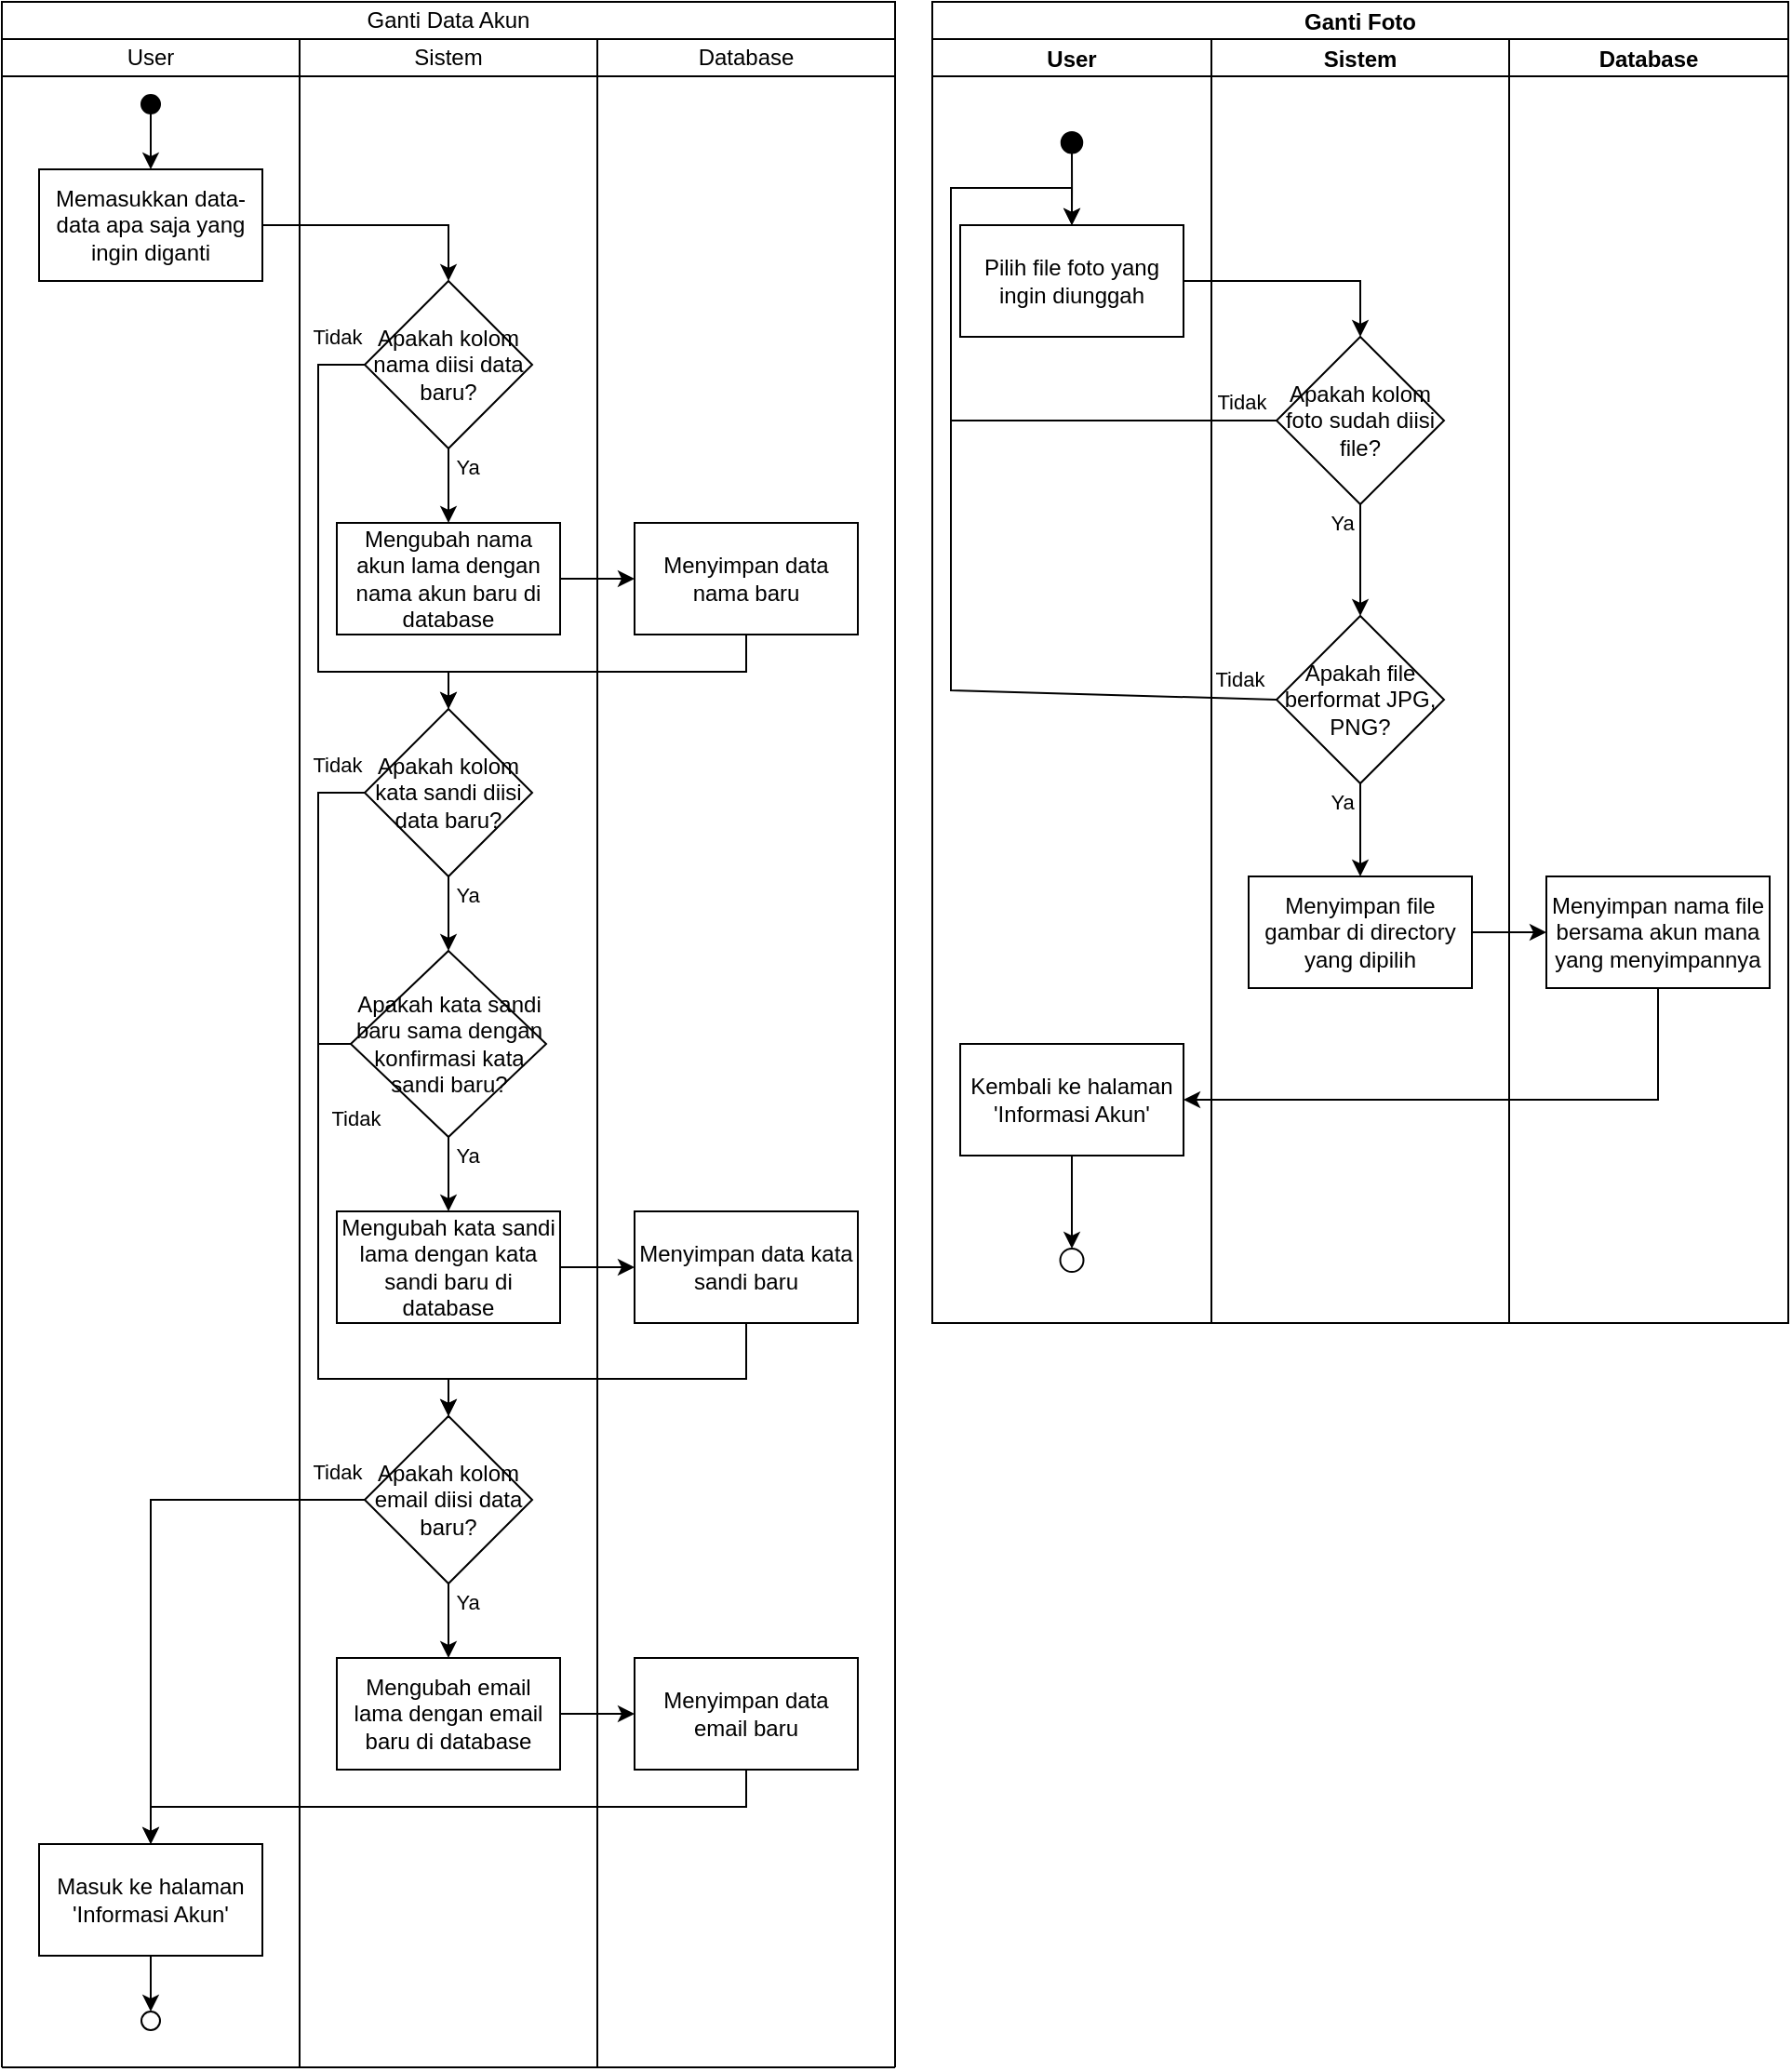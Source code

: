 <mxfile version="16.0.0" type="device"><diagram id="rXPVITZmrT56_j65TwIH" name="Page-1"><mxGraphModel dx="827" dy="1583" grid="1" gridSize="10" guides="1" tooltips="1" connect="1" arrows="1" fold="1" page="1" pageScale="1" pageWidth="850" pageHeight="1100" math="0" shadow="0"><root><mxCell id="0"/><mxCell id="1" parent="0"/><mxCell id="rUQbwly1Mb2jgjOu4eUO-1" value="User" style="rounded=0;whiteSpace=wrap;html=1;" parent="1" vertex="1"><mxGeometry y="-1080" width="160" height="20" as="geometry"/></mxCell><mxCell id="rUQbwly1Mb2jgjOu4eUO-3" value="Sistem" style="rounded=0;whiteSpace=wrap;html=1;" parent="1" vertex="1"><mxGeometry x="160" y="-1080" width="160" height="20" as="geometry"/></mxCell><mxCell id="rUQbwly1Mb2jgjOu4eUO-4" value="Database" style="rounded=0;whiteSpace=wrap;html=1;" parent="1" vertex="1"><mxGeometry x="320" y="-1080" width="160" height="20" as="geometry"/></mxCell><mxCell id="rUQbwly1Mb2jgjOu4eUO-5" value="Ganti Data Akun" style="rounded=0;whiteSpace=wrap;html=1;" parent="1" vertex="1"><mxGeometry y="-1100" width="480" height="20" as="geometry"/></mxCell><mxCell id="rUQbwly1Mb2jgjOu4eUO-6" value="" style="endArrow=none;html=1;rounded=0;entryX=0;entryY=1;entryDx=0;entryDy=0;" parent="1" target="rUQbwly1Mb2jgjOu4eUO-1" edge="1"><mxGeometry width="50" height="50" relative="1" as="geometry"><mxPoint y="10" as="sourcePoint"/><mxPoint y="-1040" as="targetPoint"/></mxGeometry></mxCell><mxCell id="rUQbwly1Mb2jgjOu4eUO-7" value="" style="endArrow=none;html=1;rounded=0;entryX=0;entryY=1;entryDx=0;entryDy=0;" parent="1" target="rUQbwly1Mb2jgjOu4eUO-3" edge="1"><mxGeometry width="50" height="50" relative="1" as="geometry"><mxPoint x="160" y="10" as="sourcePoint"/><mxPoint x="160" y="-1040" as="targetPoint"/></mxGeometry></mxCell><mxCell id="rUQbwly1Mb2jgjOu4eUO-8" value="" style="endArrow=none;html=1;rounded=0;entryX=1;entryY=1;entryDx=0;entryDy=0;" parent="1" target="rUQbwly1Mb2jgjOu4eUO-4" edge="1"><mxGeometry width="50" height="50" relative="1" as="geometry"><mxPoint x="480" y="10" as="sourcePoint"/><mxPoint x="480" y="-1040" as="targetPoint"/></mxGeometry></mxCell><mxCell id="rUQbwly1Mb2jgjOu4eUO-10" value="" style="endArrow=none;html=1;rounded=0;entryX=0;entryY=1;entryDx=0;entryDy=0;" parent="1" target="rUQbwly1Mb2jgjOu4eUO-4" edge="1"><mxGeometry width="50" height="50" relative="1" as="geometry"><mxPoint x="320" y="10" as="sourcePoint"/><mxPoint x="320" y="-1040" as="targetPoint"/></mxGeometry></mxCell><mxCell id="rUQbwly1Mb2jgjOu4eUO-16" style="edgeStyle=orthogonalEdgeStyle;rounded=0;orthogonalLoop=1;jettySize=auto;html=1;entryX=0.5;entryY=0;entryDx=0;entryDy=0;" parent="1" source="rUQbwly1Mb2jgjOu4eUO-11" target="rUQbwly1Mb2jgjOu4eUO-14" edge="1"><mxGeometry relative="1" as="geometry"/></mxCell><mxCell id="rUQbwly1Mb2jgjOu4eUO-11" value="Memasukkan data-data apa saja yang ingin diganti" style="rounded=0;whiteSpace=wrap;html=1;" parent="1" vertex="1"><mxGeometry x="20" y="-1010" width="120" height="60" as="geometry"/></mxCell><mxCell id="rUQbwly1Mb2jgjOu4eUO-13" style="edgeStyle=orthogonalEdgeStyle;rounded=0;orthogonalLoop=1;jettySize=auto;html=1;entryX=0.5;entryY=0;entryDx=0;entryDy=0;" parent="1" source="rUQbwly1Mb2jgjOu4eUO-12" target="rUQbwly1Mb2jgjOu4eUO-11" edge="1"><mxGeometry relative="1" as="geometry"/></mxCell><mxCell id="rUQbwly1Mb2jgjOu4eUO-12" value="" style="ellipse;whiteSpace=wrap;html=1;aspect=fixed;fillColor=#000000;" parent="1" vertex="1"><mxGeometry x="75" y="-1050" width="10" height="10" as="geometry"/></mxCell><mxCell id="rUQbwly1Mb2jgjOu4eUO-18" value="Ya" style="edgeStyle=orthogonalEdgeStyle;rounded=0;orthogonalLoop=1;jettySize=auto;html=1;entryX=0.5;entryY=0;entryDx=0;entryDy=0;" parent="1" source="rUQbwly1Mb2jgjOu4eUO-14" target="rUQbwly1Mb2jgjOu4eUO-17" edge="1"><mxGeometry x="-0.5" y="10" relative="1" as="geometry"><mxPoint as="offset"/></mxGeometry></mxCell><mxCell id="rUQbwly1Mb2jgjOu4eUO-23" value="Tidak" style="edgeStyle=orthogonalEdgeStyle;rounded=0;orthogonalLoop=1;jettySize=auto;html=1;exitX=0.056;exitY=0.5;exitDx=0;exitDy=0;exitPerimeter=0;" parent="1" source="rUQbwly1Mb2jgjOu4eUO-14" edge="1"><mxGeometry x="-0.859" y="-15" relative="1" as="geometry"><mxPoint x="240" y="-720" as="targetPoint"/><Array as="points"><mxPoint x="170" y="-905"/><mxPoint x="170" y="-740"/><mxPoint x="240" y="-740"/></Array><mxPoint as="offset"/></mxGeometry></mxCell><mxCell id="rUQbwly1Mb2jgjOu4eUO-14" value="Apakah kolom nama diisi data baru?" style="rhombus;whiteSpace=wrap;html=1;fillColor=#FFFFFF;" parent="1" vertex="1"><mxGeometry x="195" y="-950" width="90" height="90" as="geometry"/></mxCell><mxCell id="rUQbwly1Mb2jgjOu4eUO-20" style="edgeStyle=orthogonalEdgeStyle;rounded=0;orthogonalLoop=1;jettySize=auto;html=1;entryX=0;entryY=0.5;entryDx=0;entryDy=0;" parent="1" source="rUQbwly1Mb2jgjOu4eUO-17" target="rUQbwly1Mb2jgjOu4eUO-19" edge="1"><mxGeometry relative="1" as="geometry"/></mxCell><mxCell id="rUQbwly1Mb2jgjOu4eUO-17" value="Mengubah nama akun lama dengan nama akun baru di database" style="rounded=0;whiteSpace=wrap;html=1;fillColor=#FFFFFF;" parent="1" vertex="1"><mxGeometry x="180" y="-820" width="120" height="60" as="geometry"/></mxCell><mxCell id="rUQbwly1Mb2jgjOu4eUO-22" style="edgeStyle=orthogonalEdgeStyle;rounded=0;orthogonalLoop=1;jettySize=auto;html=1;entryX=0.5;entryY=0;entryDx=0;entryDy=0;" parent="1" source="rUQbwly1Mb2jgjOu4eUO-19" target="rUQbwly1Mb2jgjOu4eUO-21" edge="1"><mxGeometry relative="1" as="geometry"><Array as="points"><mxPoint x="400" y="-740"/><mxPoint x="240" y="-740"/></Array></mxGeometry></mxCell><mxCell id="rUQbwly1Mb2jgjOu4eUO-19" value="Menyimpan data nama baru" style="rounded=0;whiteSpace=wrap;html=1;fillColor=#FFFFFF;" parent="1" vertex="1"><mxGeometry x="340" y="-820" width="120" height="60" as="geometry"/></mxCell><mxCell id="rUQbwly1Mb2jgjOu4eUO-25" value="Ya" style="edgeStyle=orthogonalEdgeStyle;rounded=0;orthogonalLoop=1;jettySize=auto;html=1;entryX=0.5;entryY=0;entryDx=0;entryDy=0;" parent="1" source="rUQbwly1Mb2jgjOu4eUO-21" target="rUQbwly1Mb2jgjOu4eUO-24" edge="1"><mxGeometry x="-0.5" y="10" relative="1" as="geometry"><mxPoint as="offset"/></mxGeometry></mxCell><mxCell id="rUQbwly1Mb2jgjOu4eUO-21" value="Apakah kolom kata sandi diisi data baru?" style="rhombus;whiteSpace=wrap;html=1;fillColor=#FFFFFF;" parent="1" vertex="1"><mxGeometry x="195" y="-720" width="90" height="90" as="geometry"/></mxCell><mxCell id="rUQbwly1Mb2jgjOu4eUO-27" value="Ya" style="edgeStyle=orthogonalEdgeStyle;rounded=0;orthogonalLoop=1;jettySize=auto;html=1;entryX=0.5;entryY=0;entryDx=0;entryDy=0;" parent="1" source="rUQbwly1Mb2jgjOu4eUO-24" target="rUQbwly1Mb2jgjOu4eUO-26" edge="1"><mxGeometry x="-0.5" y="10" relative="1" as="geometry"><mxPoint as="offset"/></mxGeometry></mxCell><mxCell id="rUQbwly1Mb2jgjOu4eUO-32" value="Tidak" style="edgeStyle=orthogonalEdgeStyle;rounded=0;orthogonalLoop=1;jettySize=auto;html=1;entryX=0.5;entryY=0;entryDx=0;entryDy=0;" parent="1" source="rUQbwly1Mb2jgjOu4eUO-24" target="rUQbwly1Mb2jgjOu4eUO-30" edge="1"><mxGeometry x="-0.6" y="20" relative="1" as="geometry"><Array as="points"><mxPoint x="170" y="-540"/><mxPoint x="170" y="-360"/><mxPoint x="240" y="-360"/></Array><mxPoint as="offset"/></mxGeometry></mxCell><mxCell id="rUQbwly1Mb2jgjOu4eUO-24" value="Apakah kata sandi baru sama dengan konfirmasi kata sandi baru?" style="rhombus;whiteSpace=wrap;html=1;fillColor=#FFFFFF;" parent="1" vertex="1"><mxGeometry x="187.5" y="-590" width="105" height="100" as="geometry"/></mxCell><mxCell id="rUQbwly1Mb2jgjOu4eUO-29" style="edgeStyle=orthogonalEdgeStyle;rounded=0;orthogonalLoop=1;jettySize=auto;html=1;entryX=0;entryY=0.5;entryDx=0;entryDy=0;" parent="1" source="rUQbwly1Mb2jgjOu4eUO-26" target="rUQbwly1Mb2jgjOu4eUO-28" edge="1"><mxGeometry relative="1" as="geometry"/></mxCell><mxCell id="rUQbwly1Mb2jgjOu4eUO-26" value="Mengubah kata sandi lama dengan kata sandi baru di database" style="rounded=0;whiteSpace=wrap;html=1;fillColor=#FFFFFF;" parent="1" vertex="1"><mxGeometry x="180" y="-450" width="120" height="60" as="geometry"/></mxCell><mxCell id="rUQbwly1Mb2jgjOu4eUO-31" style="edgeStyle=orthogonalEdgeStyle;rounded=0;orthogonalLoop=1;jettySize=auto;html=1;entryX=0.5;entryY=0;entryDx=0;entryDy=0;" parent="1" source="rUQbwly1Mb2jgjOu4eUO-28" target="rUQbwly1Mb2jgjOu4eUO-30" edge="1"><mxGeometry relative="1" as="geometry"><Array as="points"><mxPoint x="400" y="-360"/><mxPoint x="240" y="-360"/></Array></mxGeometry></mxCell><mxCell id="rUQbwly1Mb2jgjOu4eUO-28" value="Menyimpan data kata sandi baru" style="rounded=0;whiteSpace=wrap;html=1;fillColor=#FFFFFF;" parent="1" vertex="1"><mxGeometry x="340" y="-450" width="120" height="60" as="geometry"/></mxCell><mxCell id="rUQbwly1Mb2jgjOu4eUO-36" value="Ya" style="edgeStyle=orthogonalEdgeStyle;rounded=0;orthogonalLoop=1;jettySize=auto;html=1;entryX=0.5;entryY=0;entryDx=0;entryDy=0;" parent="1" source="rUQbwly1Mb2jgjOu4eUO-30" target="rUQbwly1Mb2jgjOu4eUO-35" edge="1"><mxGeometry x="-0.5" y="10" relative="1" as="geometry"><mxPoint x="240" y="-220" as="targetPoint"/><mxPoint as="offset"/></mxGeometry></mxCell><mxCell id="rUQbwly1Mb2jgjOu4eUO-42" value="Tidak" style="edgeStyle=orthogonalEdgeStyle;rounded=0;orthogonalLoop=1;jettySize=auto;html=1;entryX=0.5;entryY=0;entryDx=0;entryDy=0;" parent="1" source="rUQbwly1Mb2jgjOu4eUO-30" target="rUQbwly1Mb2jgjOu4eUO-41" edge="1"><mxGeometry x="-0.9" y="-15" relative="1" as="geometry"><mxPoint as="offset"/></mxGeometry></mxCell><mxCell id="rUQbwly1Mb2jgjOu4eUO-30" value="Apakah kolom email diisi data baru?" style="rhombus;whiteSpace=wrap;html=1;fillColor=#FFFFFF;" parent="1" vertex="1"><mxGeometry x="195" y="-340" width="90" height="90" as="geometry"/></mxCell><mxCell id="rUQbwly1Mb2jgjOu4eUO-34" value="Tidak" style="endArrow=none;html=1;rounded=0;entryX=0;entryY=0.5;entryDx=0;entryDy=0;" parent="1" target="rUQbwly1Mb2jgjOu4eUO-21" edge="1"><mxGeometry x="0.812" y="15" width="50" height="50" relative="1" as="geometry"><mxPoint x="170" y="-540" as="sourcePoint"/><mxPoint x="220" y="-590" as="targetPoint"/><Array as="points"><mxPoint x="170" y="-675"/></Array><mxPoint as="offset"/></mxGeometry></mxCell><mxCell id="rUQbwly1Mb2jgjOu4eUO-40" style="edgeStyle=orthogonalEdgeStyle;rounded=0;orthogonalLoop=1;jettySize=auto;html=1;entryX=0;entryY=0.5;entryDx=0;entryDy=0;" parent="1" source="rUQbwly1Mb2jgjOu4eUO-35" target="rUQbwly1Mb2jgjOu4eUO-37" edge="1"><mxGeometry relative="1" as="geometry"/></mxCell><mxCell id="rUQbwly1Mb2jgjOu4eUO-35" value="Mengubah email lama dengan email baru di database" style="rounded=0;whiteSpace=wrap;html=1;fillColor=#FFFFFF;" parent="1" vertex="1"><mxGeometry x="180" y="-210" width="120" height="60" as="geometry"/></mxCell><mxCell id="rUQbwly1Mb2jgjOu4eUO-43" style="edgeStyle=orthogonalEdgeStyle;rounded=0;orthogonalLoop=1;jettySize=auto;html=1;" parent="1" source="rUQbwly1Mb2jgjOu4eUO-37" edge="1"><mxGeometry relative="1" as="geometry"><mxPoint x="80" y="-110" as="targetPoint"/><Array as="points"><mxPoint x="400" y="-130"/><mxPoint x="80" y="-130"/></Array></mxGeometry></mxCell><mxCell id="rUQbwly1Mb2jgjOu4eUO-37" value="Menyimpan data email baru" style="rounded=0;whiteSpace=wrap;html=1;fillColor=#FFFFFF;" parent="1" vertex="1"><mxGeometry x="340" y="-210" width="120" height="60" as="geometry"/></mxCell><mxCell id="rUQbwly1Mb2jgjOu4eUO-46" style="edgeStyle=orthogonalEdgeStyle;rounded=0;orthogonalLoop=1;jettySize=auto;html=1;entryX=0.5;entryY=0;entryDx=0;entryDy=0;" parent="1" source="rUQbwly1Mb2jgjOu4eUO-41" target="rUQbwly1Mb2jgjOu4eUO-44" edge="1"><mxGeometry relative="1" as="geometry"/></mxCell><mxCell id="rUQbwly1Mb2jgjOu4eUO-41" value="Masuk ke halaman 'Informasi Akun'" style="rounded=0;whiteSpace=wrap;html=1;fillColor=#FFFFFF;" parent="1" vertex="1"><mxGeometry x="20" y="-110" width="120" height="60" as="geometry"/></mxCell><mxCell id="rUQbwly1Mb2jgjOu4eUO-44" value="" style="ellipse;whiteSpace=wrap;html=1;aspect=fixed;fillColor=#FFFFFF;" parent="1" vertex="1"><mxGeometry x="75" y="-20" width="10" height="10" as="geometry"/></mxCell><mxCell id="rUQbwly1Mb2jgjOu4eUO-47" value="" style="endArrow=none;html=1;rounded=0;" parent="1" edge="1"><mxGeometry width="50" height="50" relative="1" as="geometry"><mxPoint y="10" as="sourcePoint"/><mxPoint x="480" y="10" as="targetPoint"/></mxGeometry></mxCell><mxCell id="rUQbwly1Mb2jgjOu4eUO-52" value="Ganti Foto" style="swimlane;childLayout=stackLayout;resizeParent=1;resizeParentMax=0;startSize=20;fillColor=#FFFFFF;" parent="1" vertex="1"><mxGeometry x="500" y="-1100" width="460" height="710" as="geometry"><mxRectangle x="500" y="-1100" width="60" height="20" as="alternateBounds"/></mxGeometry></mxCell><mxCell id="rUQbwly1Mb2jgjOu4eUO-53" value="User" style="swimlane;startSize=20;fillColor=#FFFFFF;" parent="rUQbwly1Mb2jgjOu4eUO-52" vertex="1"><mxGeometry y="20" width="150" height="690" as="geometry"/></mxCell><mxCell id="rUQbwly1Mb2jgjOu4eUO-57" value="Pilih file foto yang ingin diunggah" style="rounded=0;whiteSpace=wrap;html=1;fillColor=#FFFFFF;" parent="rUQbwly1Mb2jgjOu4eUO-53" vertex="1"><mxGeometry x="15" y="100" width="120" height="60" as="geometry"/></mxCell><mxCell id="rUQbwly1Mb2jgjOu4eUO-60" style="edgeStyle=orthogonalEdgeStyle;rounded=0;orthogonalLoop=1;jettySize=auto;html=1;entryX=0.5;entryY=0;entryDx=0;entryDy=0;" parent="rUQbwly1Mb2jgjOu4eUO-53" source="rUQbwly1Mb2jgjOu4eUO-58" target="rUQbwly1Mb2jgjOu4eUO-57" edge="1"><mxGeometry relative="1" as="geometry"/></mxCell><mxCell id="rUQbwly1Mb2jgjOu4eUO-58" value="" style="ellipse;whiteSpace=wrap;html=1;aspect=fixed;fillColor=#000000;" parent="rUQbwly1Mb2jgjOu4eUO-53" vertex="1"><mxGeometry x="69.38" y="50" width="11.25" height="11.25" as="geometry"/></mxCell><mxCell id="9dJbBg3-OMoB6trPDqHB-17" style="edgeStyle=orthogonalEdgeStyle;rounded=0;orthogonalLoop=1;jettySize=auto;html=1;entryX=0.5;entryY=0;entryDx=0;entryDy=0;" edge="1" parent="rUQbwly1Mb2jgjOu4eUO-53" source="9dJbBg3-OMoB6trPDqHB-14" target="9dJbBg3-OMoB6trPDqHB-16"><mxGeometry relative="1" as="geometry"/></mxCell><mxCell id="9dJbBg3-OMoB6trPDqHB-14" value="Kembali ke halaman 'Informasi Akun'" style="rounded=0;whiteSpace=wrap;html=1;" vertex="1" parent="rUQbwly1Mb2jgjOu4eUO-53"><mxGeometry x="15.01" y="540" width="120" height="60" as="geometry"/></mxCell><mxCell id="9dJbBg3-OMoB6trPDqHB-16" value="" style="ellipse;whiteSpace=wrap;html=1;aspect=fixed;" vertex="1" parent="rUQbwly1Mb2jgjOu4eUO-53"><mxGeometry x="68.76" y="650" width="12.5" height="12.5" as="geometry"/></mxCell><mxCell id="rUQbwly1Mb2jgjOu4eUO-54" value="Sistem" style="swimlane;startSize=20;fillColor=#FFFFFF;" parent="rUQbwly1Mb2jgjOu4eUO-52" vertex="1"><mxGeometry x="150" y="20" width="160" height="690" as="geometry"/></mxCell><mxCell id="9dJbBg3-OMoB6trPDqHB-9" value="Ya" style="edgeStyle=orthogonalEdgeStyle;rounded=0;orthogonalLoop=1;jettySize=auto;html=1;entryX=0.5;entryY=0;entryDx=0;entryDy=0;" edge="1" parent="rUQbwly1Mb2jgjOu4eUO-54" source="9dJbBg3-OMoB6trPDqHB-2" target="9dJbBg3-OMoB6trPDqHB-5"><mxGeometry x="-0.667" y="-10" relative="1" as="geometry"><mxPoint as="offset"/></mxGeometry></mxCell><mxCell id="9dJbBg3-OMoB6trPDqHB-2" value="Apakah kolom foto sudah diisi file?" style="rhombus;whiteSpace=wrap;html=1;" vertex="1" parent="rUQbwly1Mb2jgjOu4eUO-54"><mxGeometry x="35" y="160" width="90" height="90" as="geometry"/></mxCell><mxCell id="9dJbBg3-OMoB6trPDqHB-11" value="Ya" style="edgeStyle=orthogonalEdgeStyle;rounded=0;orthogonalLoop=1;jettySize=auto;html=1;entryX=0.5;entryY=0;entryDx=0;entryDy=0;" edge="1" parent="rUQbwly1Mb2jgjOu4eUO-54" source="9dJbBg3-OMoB6trPDqHB-5" target="9dJbBg3-OMoB6trPDqHB-10"><mxGeometry x="-0.6" y="-10" relative="1" as="geometry"><mxPoint as="offset"/></mxGeometry></mxCell><mxCell id="9dJbBg3-OMoB6trPDqHB-5" value="Apakah file berformat JPG, PNG?" style="rhombus;whiteSpace=wrap;html=1;" vertex="1" parent="rUQbwly1Mb2jgjOu4eUO-54"><mxGeometry x="35" y="310" width="90" height="90" as="geometry"/></mxCell><mxCell id="9dJbBg3-OMoB6trPDqHB-10" value="Menyimpan file gambar di directory yang dipilih" style="rounded=0;whiteSpace=wrap;html=1;" vertex="1" parent="rUQbwly1Mb2jgjOu4eUO-54"><mxGeometry x="20" y="450" width="120" height="60" as="geometry"/></mxCell><mxCell id="rUQbwly1Mb2jgjOu4eUO-55" value="Database" style="swimlane;startSize=20;fillColor=#FFFFFF;" parent="rUQbwly1Mb2jgjOu4eUO-52" vertex="1"><mxGeometry x="310" y="20" width="150" height="690" as="geometry"/></mxCell><mxCell id="9dJbBg3-OMoB6trPDqHB-12" value="Menyimpan nama file bersama akun mana yang menyimpannya" style="rounded=0;whiteSpace=wrap;html=1;" vertex="1" parent="rUQbwly1Mb2jgjOu4eUO-55"><mxGeometry x="20" y="450" width="120" height="60" as="geometry"/></mxCell><mxCell id="9dJbBg3-OMoB6trPDqHB-3" style="edgeStyle=orthogonalEdgeStyle;rounded=0;orthogonalLoop=1;jettySize=auto;html=1;entryX=0.5;entryY=0;entryDx=0;entryDy=0;" edge="1" parent="rUQbwly1Mb2jgjOu4eUO-52" source="rUQbwly1Mb2jgjOu4eUO-57" target="9dJbBg3-OMoB6trPDqHB-2"><mxGeometry relative="1" as="geometry"/></mxCell><mxCell id="9dJbBg3-OMoB6trPDqHB-4" value="Tidak" style="edgeStyle=orthogonalEdgeStyle;rounded=0;orthogonalLoop=1;jettySize=auto;html=1;entryX=0.5;entryY=0;entryDx=0;entryDy=0;exitX=0;exitY=0.5;exitDx=0;exitDy=0;" edge="1" parent="rUQbwly1Mb2jgjOu4eUO-52" source="9dJbBg3-OMoB6trPDqHB-2" target="rUQbwly1Mb2jgjOu4eUO-57"><mxGeometry x="-0.899" y="-10" relative="1" as="geometry"><mxPoint x="70" y="100" as="targetPoint"/><Array as="points"><mxPoint x="10" y="225"/><mxPoint x="10" y="100"/><mxPoint x="75" y="100"/></Array><mxPoint as="offset"/></mxGeometry></mxCell><mxCell id="9dJbBg3-OMoB6trPDqHB-13" style="edgeStyle=orthogonalEdgeStyle;rounded=0;orthogonalLoop=1;jettySize=auto;html=1;entryX=0;entryY=0.5;entryDx=0;entryDy=0;" edge="1" parent="rUQbwly1Mb2jgjOu4eUO-52" source="9dJbBg3-OMoB6trPDqHB-10" target="9dJbBg3-OMoB6trPDqHB-12"><mxGeometry relative="1" as="geometry"/></mxCell><mxCell id="9dJbBg3-OMoB6trPDqHB-15" style="edgeStyle=orthogonalEdgeStyle;rounded=0;orthogonalLoop=1;jettySize=auto;html=1;entryX=1;entryY=0.5;entryDx=0;entryDy=0;" edge="1" parent="rUQbwly1Mb2jgjOu4eUO-52" source="9dJbBg3-OMoB6trPDqHB-12" target="9dJbBg3-OMoB6trPDqHB-14"><mxGeometry relative="1" as="geometry"><Array as="points"><mxPoint x="390" y="590"/></Array></mxGeometry></mxCell><mxCell id="9dJbBg3-OMoB6trPDqHB-8" value="Tidak" style="endArrow=none;html=1;rounded=0;exitX=0;exitY=0.5;exitDx=0;exitDy=0;" edge="1" parent="1" source="9dJbBg3-OMoB6trPDqHB-5"><mxGeometry x="-0.875" y="-10" width="50" height="50" relative="1" as="geometry"><mxPoint x="730" y="-750" as="sourcePoint"/><mxPoint x="510" y="-880" as="targetPoint"/><Array as="points"><mxPoint x="510" y="-730"/></Array><mxPoint as="offset"/></mxGeometry></mxCell></root></mxGraphModel></diagram></mxfile>